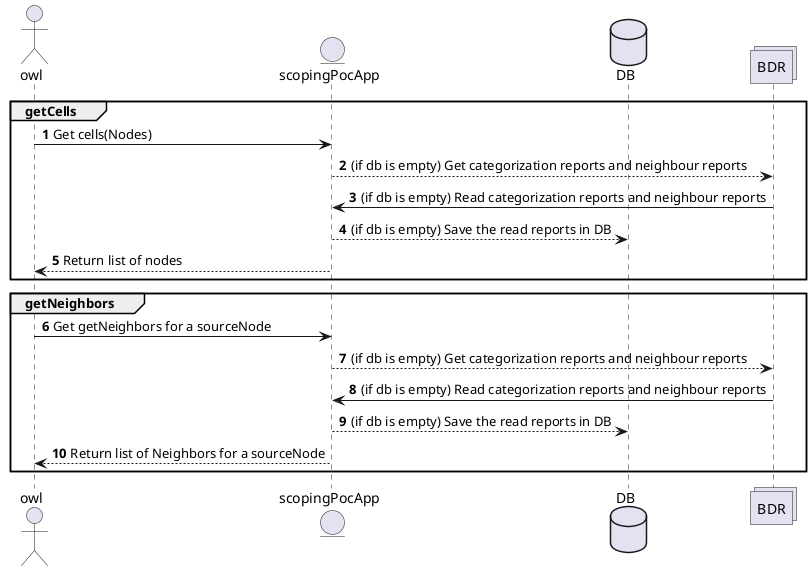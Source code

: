 @startuml
actor owl
entity scopingPocApp
database  DB
collections BDR
autonumber
 group getCells
    owl -> scopingPocApp: Get cells(Nodes)
    scopingPocApp --> BDR: (if db is empty) Get categorization reports and neighbour reports

    BDR -> scopingPocApp: (if db is empty) Read categorization reports and neighbour reports
    scopingPocApp --> DB: (if db is empty) Save the read reports in DB
    scopingPocApp --> owl: Return list of nodes
 end
  group getNeighbors
     owl -> scopingPocApp: Get getNeighbors for a sourceNode
     scopingPocApp --> BDR: (if db is empty) Get categorization reports and neighbour reports

     BDR -> scopingPocApp: (if db is empty) Read categorization reports and neighbour reports
     scopingPocApp --> DB: (if db is empty) Save the read reports in DB
     scopingPocApp --> owl: Return list of Neighbors for a sourceNode
  end
@enduml